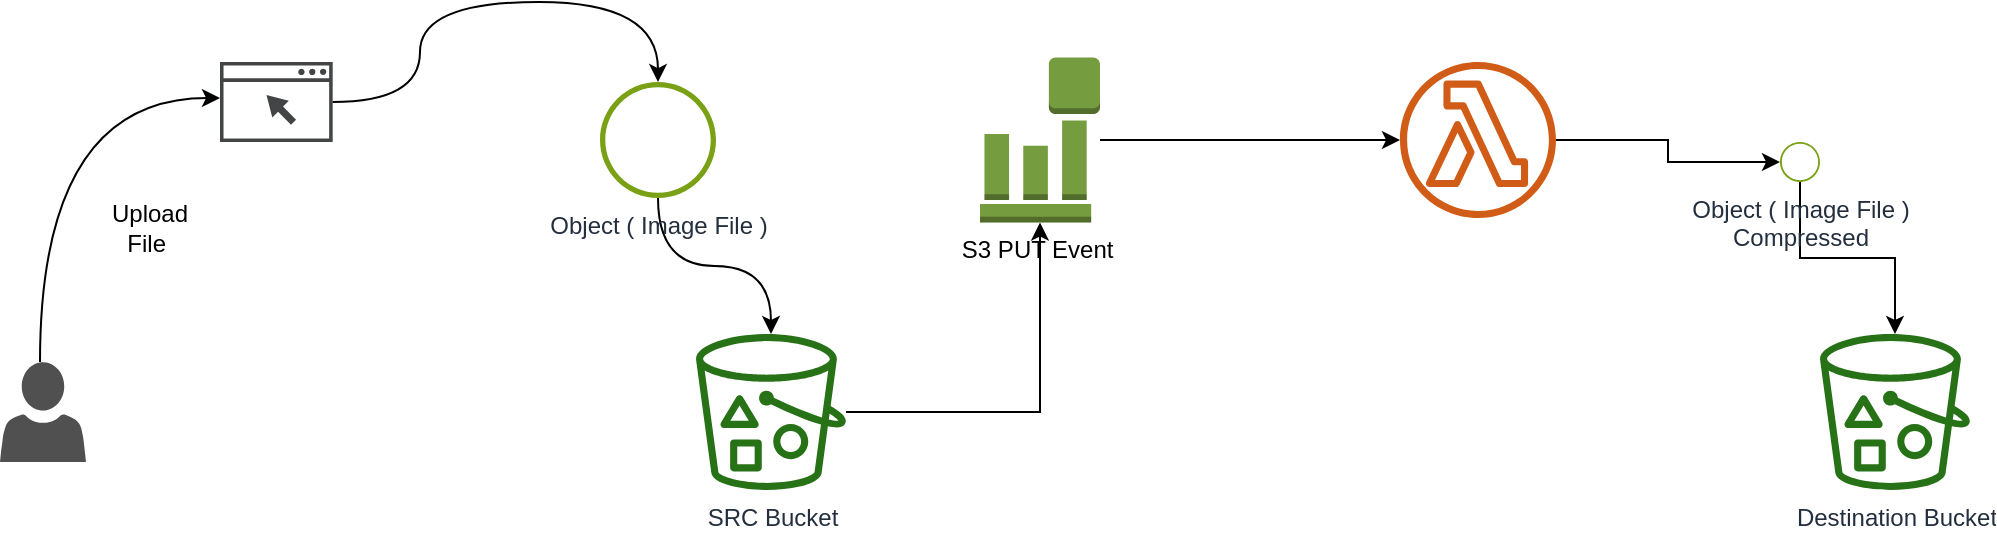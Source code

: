 <mxfile version="22.1.15" type="device">
  <diagram name="Page-1" id="HL5CZwhXDHboLwVlMWie">
    <mxGraphModel dx="1172" dy="596" grid="0" gridSize="10" guides="1" tooltips="1" connect="1" arrows="1" fold="1" page="1" pageScale="1" pageWidth="1169" pageHeight="827" math="0" shadow="0">
      <root>
        <mxCell id="0" />
        <mxCell id="1" parent="0" />
        <mxCell id="3jSWP2mDNv_P5NQxNVJ7-17" value="" style="group" vertex="1" connectable="0" parent="1">
          <mxGeometry x="50" y="110" width="423" height="244" as="geometry" />
        </mxCell>
        <mxCell id="3jSWP2mDNv_P5NQxNVJ7-1" value="SRC Bucket" style="outlineConnect=0;fontColor=#232F3E;gradientColor=none;fillColor=#277116;strokeColor=none;dashed=0;verticalLabelPosition=bottom;verticalAlign=top;align=center;html=1;fontSize=12;fontStyle=0;aspect=fixed;pointerEvents=1;shape=mxgraph.aws4.bucket_with_objects;" vertex="1" parent="3jSWP2mDNv_P5NQxNVJ7-17">
          <mxGeometry x="348" y="166" width="75" height="78" as="geometry" />
        </mxCell>
        <mxCell id="3jSWP2mDNv_P5NQxNVJ7-2" value="" style="sketch=0;pointerEvents=1;shadow=0;dashed=0;html=1;strokeColor=none;fillColor=#434445;aspect=fixed;labelPosition=center;verticalLabelPosition=bottom;verticalAlign=top;align=center;outlineConnect=0;shape=mxgraph.vvd.web_browser;" vertex="1" parent="3jSWP2mDNv_P5NQxNVJ7-17">
          <mxGeometry x="110" y="30" width="56.34" height="40" as="geometry" />
        </mxCell>
        <mxCell id="3jSWP2mDNv_P5NQxNVJ7-4" style="edgeStyle=orthogonalEdgeStyle;rounded=0;orthogonalLoop=1;jettySize=auto;html=1;curved=1;" edge="1" parent="3jSWP2mDNv_P5NQxNVJ7-17" source="3jSWP2mDNv_P5NQxNVJ7-3" target="3jSWP2mDNv_P5NQxNVJ7-2">
          <mxGeometry relative="1" as="geometry">
            <Array as="points">
              <mxPoint x="20" y="48" />
            </Array>
          </mxGeometry>
        </mxCell>
        <mxCell id="3jSWP2mDNv_P5NQxNVJ7-3" value="" style="pointerEvents=1;shadow=0;dashed=0;html=1;strokeColor=none;labelPosition=center;verticalLabelPosition=bottom;verticalAlign=top;align=center;fillColor=#505050;shape=mxgraph.mscae.intune.account_portal" vertex="1" parent="3jSWP2mDNv_P5NQxNVJ7-17">
          <mxGeometry y="180" width="43" height="50" as="geometry" />
        </mxCell>
        <mxCell id="3jSWP2mDNv_P5NQxNVJ7-7" style="edgeStyle=orthogonalEdgeStyle;rounded=0;orthogonalLoop=1;jettySize=auto;html=1;curved=1;" edge="1" parent="3jSWP2mDNv_P5NQxNVJ7-17" source="3jSWP2mDNv_P5NQxNVJ7-5" target="3jSWP2mDNv_P5NQxNVJ7-1">
          <mxGeometry relative="1" as="geometry" />
        </mxCell>
        <mxCell id="3jSWP2mDNv_P5NQxNVJ7-5" value="Object ( Image File )" style="sketch=0;outlineConnect=0;fontColor=#232F3E;gradientColor=none;fillColor=#7AA116;strokeColor=none;dashed=0;verticalLabelPosition=bottom;verticalAlign=top;align=center;html=1;fontSize=12;fontStyle=0;aspect=fixed;pointerEvents=1;shape=mxgraph.aws4.object;" vertex="1" parent="3jSWP2mDNv_P5NQxNVJ7-17">
          <mxGeometry x="300" y="40" width="58" height="58" as="geometry" />
        </mxCell>
        <mxCell id="3jSWP2mDNv_P5NQxNVJ7-6" style="edgeStyle=orthogonalEdgeStyle;rounded=0;orthogonalLoop=1;jettySize=auto;html=1;curved=1;" edge="1" parent="3jSWP2mDNv_P5NQxNVJ7-17" source="3jSWP2mDNv_P5NQxNVJ7-2" target="3jSWP2mDNv_P5NQxNVJ7-5">
          <mxGeometry relative="1" as="geometry">
            <Array as="points">
              <mxPoint x="210" y="50" />
              <mxPoint x="210" />
              <mxPoint x="329" />
            </Array>
          </mxGeometry>
        </mxCell>
        <mxCell id="3jSWP2mDNv_P5NQxNVJ7-21" value="Upload File&amp;nbsp;" style="text;html=1;strokeColor=none;fillColor=none;align=center;verticalAlign=middle;whiteSpace=wrap;rounded=0;" vertex="1" parent="3jSWP2mDNv_P5NQxNVJ7-17">
          <mxGeometry x="55" y="103" width="40" height="20" as="geometry" />
        </mxCell>
        <mxCell id="3jSWP2mDNv_P5NQxNVJ7-9" style="edgeStyle=orthogonalEdgeStyle;rounded=0;orthogonalLoop=1;jettySize=auto;html=1;" edge="1" parent="1" source="3jSWP2mDNv_P5NQxNVJ7-1" target="3jSWP2mDNv_P5NQxNVJ7-8">
          <mxGeometry relative="1" as="geometry" />
        </mxCell>
        <mxCell id="3jSWP2mDNv_P5NQxNVJ7-19" value="Two" parent="0" />
        <mxCell id="3jSWP2mDNv_P5NQxNVJ7-18" value="" style="group" vertex="1" connectable="0" parent="3jSWP2mDNv_P5NQxNVJ7-19">
          <mxGeometry x="540" y="137.75" width="495" height="216.25" as="geometry" />
        </mxCell>
        <mxCell id="3jSWP2mDNv_P5NQxNVJ7-8" value="S3 PUT Event&amp;nbsp;" style="outlineConnect=0;dashed=0;verticalLabelPosition=bottom;verticalAlign=top;align=center;html=1;shape=mxgraph.aws3.event_event_based;fillColor=#759C3E;gradientColor=none;" vertex="1" parent="3jSWP2mDNv_P5NQxNVJ7-18">
          <mxGeometry width="60" height="82.5" as="geometry" />
        </mxCell>
        <mxCell id="3jSWP2mDNv_P5NQxNVJ7-10" value="" style="outlineConnect=0;fontColor=#232F3E;gradientColor=none;fillColor=#D05C17;strokeColor=none;dashed=0;verticalLabelPosition=bottom;verticalAlign=top;align=center;html=1;fontSize=12;fontStyle=0;aspect=fixed;pointerEvents=1;shape=mxgraph.aws4.lambda_function;" vertex="1" parent="3jSWP2mDNv_P5NQxNVJ7-18">
          <mxGeometry x="210" y="2.25" width="78" height="78" as="geometry" />
        </mxCell>
        <mxCell id="3jSWP2mDNv_P5NQxNVJ7-11" style="edgeStyle=orthogonalEdgeStyle;rounded=0;orthogonalLoop=1;jettySize=auto;html=1;" edge="1" parent="3jSWP2mDNv_P5NQxNVJ7-18" source="3jSWP2mDNv_P5NQxNVJ7-8" target="3jSWP2mDNv_P5NQxNVJ7-10">
          <mxGeometry relative="1" as="geometry" />
        </mxCell>
        <mxCell id="3jSWP2mDNv_P5NQxNVJ7-12" value="Destination Bucket" style="outlineConnect=0;fontColor=#232F3E;gradientColor=none;fillColor=#277116;strokeColor=none;dashed=0;verticalLabelPosition=bottom;verticalAlign=top;align=center;html=1;fontSize=12;fontStyle=0;aspect=fixed;pointerEvents=1;shape=mxgraph.aws4.bucket_with_objects;" vertex="1" parent="3jSWP2mDNv_P5NQxNVJ7-18">
          <mxGeometry x="420" y="138.25" width="75" height="78" as="geometry" />
        </mxCell>
        <mxCell id="3jSWP2mDNv_P5NQxNVJ7-16" style="edgeStyle=orthogonalEdgeStyle;rounded=0;orthogonalLoop=1;jettySize=auto;html=1;" edge="1" parent="3jSWP2mDNv_P5NQxNVJ7-18" source="3jSWP2mDNv_P5NQxNVJ7-14" target="3jSWP2mDNv_P5NQxNVJ7-12">
          <mxGeometry relative="1" as="geometry" />
        </mxCell>
        <mxCell id="3jSWP2mDNv_P5NQxNVJ7-14" value="Object ( Image File )&lt;br&gt;Compressed" style="sketch=0;outlineConnect=0;fontColor=#232F3E;gradientColor=none;fillColor=#7AA116;strokeColor=none;dashed=0;verticalLabelPosition=bottom;verticalAlign=top;align=center;html=1;fontSize=12;fontStyle=0;aspect=fixed;pointerEvents=1;shape=mxgraph.aws4.object;" vertex="1" parent="3jSWP2mDNv_P5NQxNVJ7-18">
          <mxGeometry x="400" y="42.25" width="20" height="20" as="geometry" />
        </mxCell>
        <mxCell id="3jSWP2mDNv_P5NQxNVJ7-15" style="edgeStyle=orthogonalEdgeStyle;rounded=0;orthogonalLoop=1;jettySize=auto;html=1;" edge="1" parent="3jSWP2mDNv_P5NQxNVJ7-18" source="3jSWP2mDNv_P5NQxNVJ7-10" target="3jSWP2mDNv_P5NQxNVJ7-14">
          <mxGeometry relative="1" as="geometry" />
        </mxCell>
      </root>
    </mxGraphModel>
  </diagram>
</mxfile>
